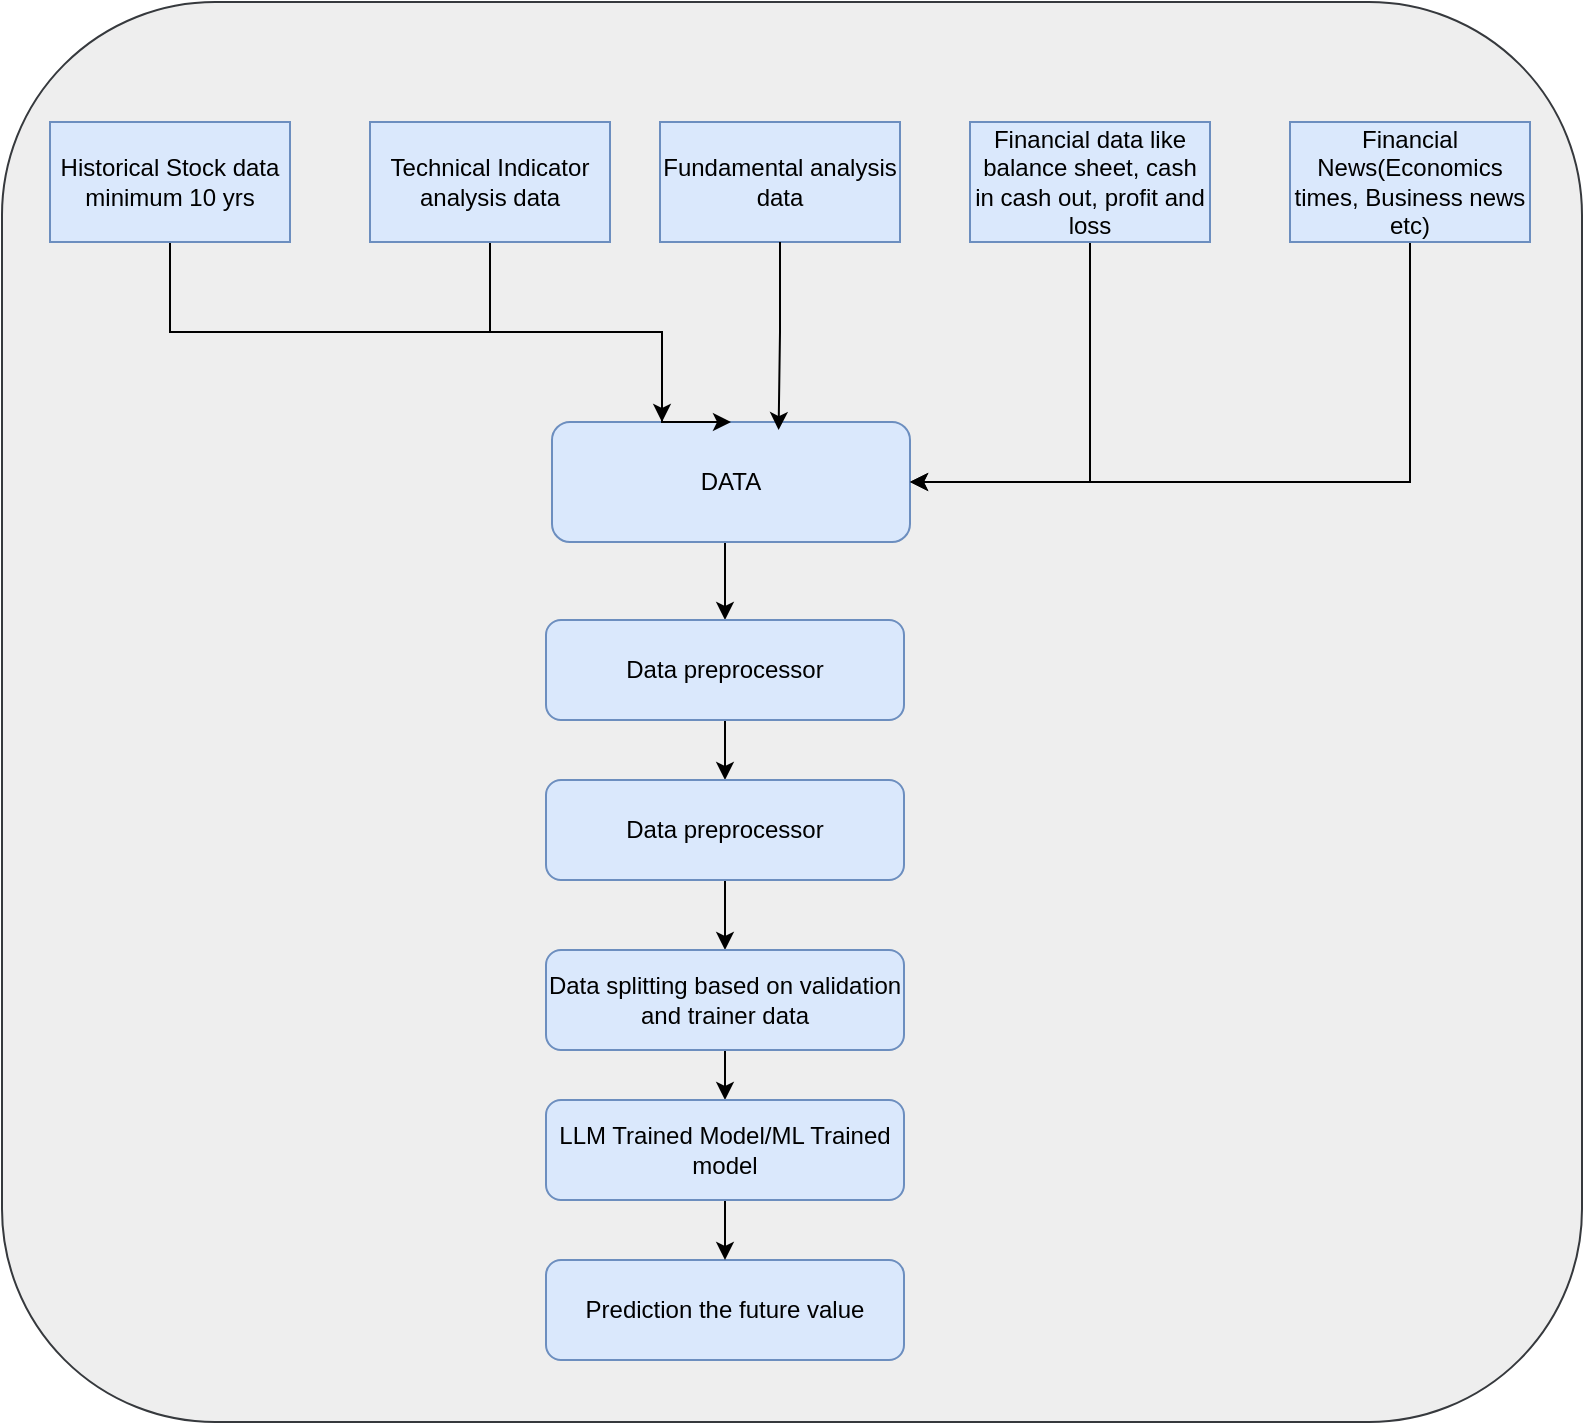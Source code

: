 <mxfile version="25.0.3">
  <diagram name="Page-1" id="i6nwWCif_jXPTf1KdA4u">
    <mxGraphModel dx="1434" dy="780" grid="1" gridSize="10" guides="1" tooltips="1" connect="1" arrows="1" fold="1" page="1" pageScale="1" pageWidth="850" pageHeight="1100" math="0" shadow="0">
      <root>
        <mxCell id="0" />
        <mxCell id="1" parent="0" />
        <mxCell id="kW4eJ37Mwe4rq1AWV9Cz-1" value="" style="rounded=1;whiteSpace=wrap;html=1;fillColor=#eeeeee;strokeColor=#36393d;" vertex="1" parent="1">
          <mxGeometry x="20" y="20" width="790" height="710" as="geometry" />
        </mxCell>
        <mxCell id="vbpQFB16iZsiKfWlXTLR-31" style="edgeStyle=orthogonalEdgeStyle;rounded=0;orthogonalLoop=1;jettySize=auto;html=1;exitX=0.5;exitY=1;exitDx=0;exitDy=0;entryX=0.5;entryY=0;entryDx=0;entryDy=0;" parent="1" source="vbpQFB16iZsiKfWlXTLR-1" target="vbpQFB16iZsiKfWlXTLR-26" edge="1">
          <mxGeometry relative="1" as="geometry" />
        </mxCell>
        <mxCell id="vbpQFB16iZsiKfWlXTLR-1" value="DATA" style="rounded=1;whiteSpace=wrap;html=1;fillColor=#dae8fc;strokeColor=#6c8ebf;" parent="1" vertex="1">
          <mxGeometry x="295" y="230" width="179" height="60" as="geometry" />
        </mxCell>
        <mxCell id="vbpQFB16iZsiKfWlXTLR-2" value="Fundamental analysis data" style="rounded=0;whiteSpace=wrap;html=1;fillColor=#dae8fc;strokeColor=#6c8ebf;" parent="1" vertex="1">
          <mxGeometry x="349" y="80" width="120" height="60" as="geometry" />
        </mxCell>
        <mxCell id="vbpQFB16iZsiKfWlXTLR-10" style="edgeStyle=orthogonalEdgeStyle;rounded=0;orthogonalLoop=1;jettySize=auto;html=1;exitX=0.5;exitY=1;exitDx=0;exitDy=0;entryX=0.5;entryY=0;entryDx=0;entryDy=0;" parent="1" source="vbpQFB16iZsiKfWlXTLR-3" target="vbpQFB16iZsiKfWlXTLR-1" edge="1">
          <mxGeometry relative="1" as="geometry">
            <Array as="points">
              <mxPoint x="264" y="185" />
              <mxPoint x="350" y="185" />
              <mxPoint x="350" y="230" />
            </Array>
          </mxGeometry>
        </mxCell>
        <mxCell id="vbpQFB16iZsiKfWlXTLR-3" value="Technical Indicator analysis data" style="rounded=0;whiteSpace=wrap;html=1;fillColor=#dae8fc;strokeColor=#6c8ebf;" parent="1" vertex="1">
          <mxGeometry x="204" y="80" width="120" height="60" as="geometry" />
        </mxCell>
        <mxCell id="vbpQFB16iZsiKfWlXTLR-7" style="edgeStyle=orthogonalEdgeStyle;rounded=0;orthogonalLoop=1;jettySize=auto;html=1;exitX=0.5;exitY=1;exitDx=0;exitDy=0;" parent="1" source="vbpQFB16iZsiKfWlXTLR-4" target="vbpQFB16iZsiKfWlXTLR-1" edge="1">
          <mxGeometry relative="1" as="geometry">
            <Array as="points">
              <mxPoint x="104" y="185" />
              <mxPoint x="350" y="185" />
            </Array>
          </mxGeometry>
        </mxCell>
        <mxCell id="vbpQFB16iZsiKfWlXTLR-4" value="Historical Stock data minimum 10 yrs" style="rounded=0;whiteSpace=wrap;html=1;fillColor=#dae8fc;strokeColor=#6c8ebf;" parent="1" vertex="1">
          <mxGeometry x="44" y="80" width="120" height="60" as="geometry" />
        </mxCell>
        <mxCell id="vbpQFB16iZsiKfWlXTLR-20" style="edgeStyle=orthogonalEdgeStyle;rounded=0;orthogonalLoop=1;jettySize=auto;html=1;exitX=0.5;exitY=1;exitDx=0;exitDy=0;entryX=1;entryY=0.5;entryDx=0;entryDy=0;" parent="1" source="vbpQFB16iZsiKfWlXTLR-5" target="vbpQFB16iZsiKfWlXTLR-1" edge="1">
          <mxGeometry relative="1" as="geometry" />
        </mxCell>
        <mxCell id="vbpQFB16iZsiKfWlXTLR-5" value="Financial data like balance sheet, cash in cash out, profit and loss" style="rounded=0;whiteSpace=wrap;html=1;fillColor=#dae8fc;strokeColor=#6c8ebf;" parent="1" vertex="1">
          <mxGeometry x="504" y="80" width="120" height="60" as="geometry" />
        </mxCell>
        <mxCell id="vbpQFB16iZsiKfWlXTLR-23" style="edgeStyle=orthogonalEdgeStyle;rounded=0;orthogonalLoop=1;jettySize=auto;html=1;exitX=0.5;exitY=1;exitDx=0;exitDy=0;entryX=1;entryY=0.5;entryDx=0;entryDy=0;" parent="1" source="vbpQFB16iZsiKfWlXTLR-6" target="vbpQFB16iZsiKfWlXTLR-1" edge="1">
          <mxGeometry relative="1" as="geometry" />
        </mxCell>
        <mxCell id="vbpQFB16iZsiKfWlXTLR-6" value="Financial News(Economics times, Business news etc)" style="rounded=0;whiteSpace=wrap;html=1;fillColor=#dae8fc;strokeColor=#6c8ebf;" parent="1" vertex="1">
          <mxGeometry x="664" y="80" width="120" height="60" as="geometry" />
        </mxCell>
        <mxCell id="vbpQFB16iZsiKfWlXTLR-17" style="edgeStyle=orthogonalEdgeStyle;rounded=0;orthogonalLoop=1;jettySize=auto;html=1;exitX=0.5;exitY=1;exitDx=0;exitDy=0;entryX=0.633;entryY=0.067;entryDx=0;entryDy=0;entryPerimeter=0;" parent="1" source="vbpQFB16iZsiKfWlXTLR-2" target="vbpQFB16iZsiKfWlXTLR-1" edge="1">
          <mxGeometry relative="1" as="geometry" />
        </mxCell>
        <mxCell id="vbpQFB16iZsiKfWlXTLR-32" style="edgeStyle=orthogonalEdgeStyle;rounded=0;orthogonalLoop=1;jettySize=auto;html=1;exitX=0.5;exitY=1;exitDx=0;exitDy=0;entryX=0.5;entryY=0;entryDx=0;entryDy=0;" parent="1" source="vbpQFB16iZsiKfWlXTLR-26" target="vbpQFB16iZsiKfWlXTLR-27" edge="1">
          <mxGeometry relative="1" as="geometry" />
        </mxCell>
        <mxCell id="vbpQFB16iZsiKfWlXTLR-26" value="Data preprocessor" style="rounded=1;whiteSpace=wrap;html=1;fillColor=#dae8fc;strokeColor=#6c8ebf;" parent="1" vertex="1">
          <mxGeometry x="292" y="329" width="179" height="50" as="geometry" />
        </mxCell>
        <mxCell id="vbpQFB16iZsiKfWlXTLR-33" style="edgeStyle=orthogonalEdgeStyle;rounded=0;orthogonalLoop=1;jettySize=auto;html=1;exitX=0.5;exitY=1;exitDx=0;exitDy=0;entryX=0.5;entryY=0;entryDx=0;entryDy=0;" parent="1" source="vbpQFB16iZsiKfWlXTLR-27" target="vbpQFB16iZsiKfWlXTLR-28" edge="1">
          <mxGeometry relative="1" as="geometry" />
        </mxCell>
        <mxCell id="vbpQFB16iZsiKfWlXTLR-27" value="Data preprocessor" style="rounded=1;whiteSpace=wrap;html=1;fillColor=#dae8fc;strokeColor=#6c8ebf;" parent="1" vertex="1">
          <mxGeometry x="292" y="409" width="179" height="50" as="geometry" />
        </mxCell>
        <mxCell id="vbpQFB16iZsiKfWlXTLR-34" style="edgeStyle=orthogonalEdgeStyle;rounded=0;orthogonalLoop=1;jettySize=auto;html=1;exitX=0.5;exitY=1;exitDx=0;exitDy=0;entryX=0.5;entryY=0;entryDx=0;entryDy=0;" parent="1" source="vbpQFB16iZsiKfWlXTLR-28" target="vbpQFB16iZsiKfWlXTLR-30" edge="1">
          <mxGeometry relative="1" as="geometry" />
        </mxCell>
        <mxCell id="vbpQFB16iZsiKfWlXTLR-28" value="Data splitting based on validation and trainer data" style="rounded=1;whiteSpace=wrap;html=1;fillColor=#dae8fc;strokeColor=#6c8ebf;" parent="1" vertex="1">
          <mxGeometry x="292" y="494" width="179" height="50" as="geometry" />
        </mxCell>
        <mxCell id="vbpQFB16iZsiKfWlXTLR-29" value="Prediction the future value" style="rounded=1;whiteSpace=wrap;html=1;fillColor=#dae8fc;strokeColor=#6c8ebf;" parent="1" vertex="1">
          <mxGeometry x="292" y="649" width="179" height="50" as="geometry" />
        </mxCell>
        <mxCell id="vbpQFB16iZsiKfWlXTLR-35" style="edgeStyle=orthogonalEdgeStyle;rounded=0;orthogonalLoop=1;jettySize=auto;html=1;exitX=0.5;exitY=1;exitDx=0;exitDy=0;entryX=0.5;entryY=0;entryDx=0;entryDy=0;" parent="1" source="vbpQFB16iZsiKfWlXTLR-30" target="vbpQFB16iZsiKfWlXTLR-29" edge="1">
          <mxGeometry relative="1" as="geometry" />
        </mxCell>
        <mxCell id="vbpQFB16iZsiKfWlXTLR-30" value="LLM Trained Model/ML Trained model" style="rounded=1;whiteSpace=wrap;html=1;fillColor=#dae8fc;strokeColor=#6c8ebf;" parent="1" vertex="1">
          <mxGeometry x="292" y="569" width="179" height="50" as="geometry" />
        </mxCell>
      </root>
    </mxGraphModel>
  </diagram>
</mxfile>
